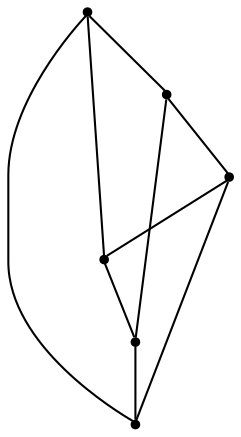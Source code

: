graph {
  node [shape=point,comment="{\"directed\":false,\"doi\":\"10.1007/978-3-319-03841-4_27\",\"figure\":\"2 (2)\"}"]

  v0 [pos="1199.2385722009767,621.0689834696886"]
  v1 [pos="1063.6533137029191,756.5828469958924"]
  v2 [pos="1199.2385722009767,756.5828469958924"]
  v3 [pos="928.0638719165139,621.0689834696886"]
  v4 [pos="1063.6533137029191,621.0689834696886"]
  v5 [pos="928.0638719165139,756.5828469958924"]

  v0 -- v1 [id="-1",pos="1199.2385722009767,621.0689834696886 1063.6533137029191,756.5828469958924 1063.6533137029191,756.5828469958924 1063.6533137029191,756.5828469958924"]
  v5 -- v0 [id="-2",pos="928.0638719165139,756.5828469958924 1199.2385722009767,621.0689834696886 1199.2385722009767,621.0689834696886 1199.2385722009767,621.0689834696886"]
  v5 -- v4 [id="-3",pos="928.0638719165139,756.5828469958924 1063.6533137029191,621.0689834696886 1063.6533137029191,621.0689834696886 1063.6533137029191,621.0689834696886"]
  v3 -- v5 [id="-4",pos="928.0638719165139,621.0689834696886 928.0638719165139,756.5828469958924 928.0638719165139,756.5828469958924 928.0638719165139,756.5828469958924"]
  v1 -- v3 [id="-5",pos="1063.6533137029191,756.5828469958924 928.0638719165139,621.0689834696886 928.0638719165139,621.0689834696886 928.0638719165139,621.0689834696886"]
  v4 -- v1 [id="-6",pos="1063.6533137029191,621.0689834696886 1063.6533137029191,756.5828469958924 1063.6533137029191,756.5828469958924 1063.6533137029191,756.5828469958924"]
  v4 -- v2 [id="-7",pos="1063.6533137029191,621.0689834696886 1199.2385722009767,756.5828469958924 1199.2385722009767,756.5828469958924 1199.2385722009767,756.5828469958924"]
  v2 -- v0 [id="-8",pos="1199.2385722009767,756.5828469958924 1199.2385722009767,621.0689834696886 1199.2385722009767,621.0689834696886 1199.2385722009767,621.0689834696886"]
  v2 -- v3 [id="-9",pos="1199.2385722009767,756.5828469958924 928.0638719165139,621.0689834696886 928.0638719165139,621.0689834696886 928.0638719165139,621.0689834696886"]
}